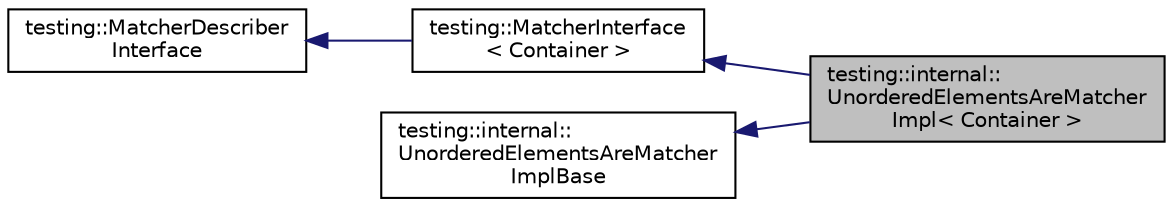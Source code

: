 digraph "testing::internal::UnorderedElementsAreMatcherImpl&lt; Container &gt;"
{
  edge [fontname="Helvetica",fontsize="10",labelfontname="Helvetica",labelfontsize="10"];
  node [fontname="Helvetica",fontsize="10",shape=record];
  rankdir="LR";
  Node4 [label="testing::internal::\lUnorderedElementsAreMatcher\lImpl\< Container \>",height=0.2,width=0.4,color="black", fillcolor="grey75", style="filled", fontcolor="black"];
  Node5 -> Node4 [dir="back",color="midnightblue",fontsize="10",style="solid",fontname="Helvetica"];
  Node5 [label="testing::MatcherInterface\l\< Container \>",height=0.2,width=0.4,color="black", fillcolor="white", style="filled",URL="$classtesting_1_1MatcherInterface.html"];
  Node6 -> Node5 [dir="back",color="midnightblue",fontsize="10",style="solid",fontname="Helvetica"];
  Node6 [label="testing::MatcherDescriber\lInterface",height=0.2,width=0.4,color="black", fillcolor="white", style="filled",URL="$classtesting_1_1MatcherDescriberInterface.html"];
  Node7 -> Node4 [dir="back",color="midnightblue",fontsize="10",style="solid",fontname="Helvetica"];
  Node7 [label="testing::internal::\lUnorderedElementsAreMatcher\lImplBase",height=0.2,width=0.4,color="black", fillcolor="white", style="filled",URL="$classtesting_1_1internal_1_1UnorderedElementsAreMatcherImplBase.html"];
}
